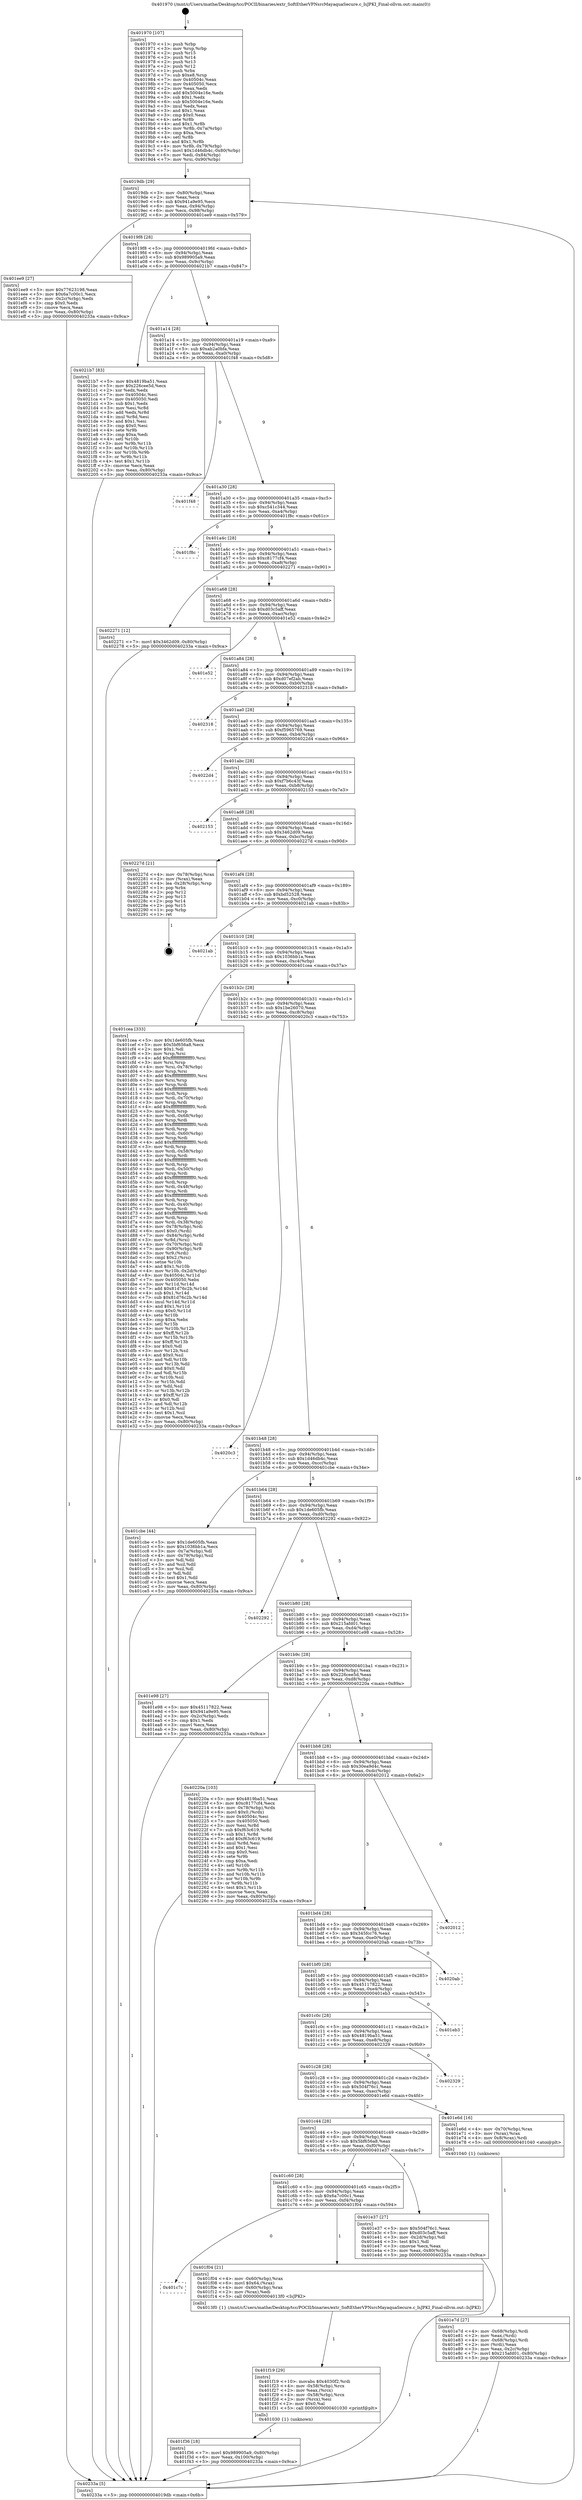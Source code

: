 digraph "0x401970" {
  label = "0x401970 (/mnt/c/Users/mathe/Desktop/tcc/POCII/binaries/extr_SoftEtherVPNsrcMayaquaSecure.c_IsJPKI_Final-ollvm.out::main(0))"
  labelloc = "t"
  node[shape=record]

  Entry [label="",width=0.3,height=0.3,shape=circle,fillcolor=black,style=filled]
  "0x4019db" [label="{
     0x4019db [29]\l
     | [instrs]\l
     &nbsp;&nbsp;0x4019db \<+3\>: mov -0x80(%rbp),%eax\l
     &nbsp;&nbsp;0x4019de \<+2\>: mov %eax,%ecx\l
     &nbsp;&nbsp;0x4019e0 \<+6\>: sub $0x941a9e95,%ecx\l
     &nbsp;&nbsp;0x4019e6 \<+6\>: mov %eax,-0x94(%rbp)\l
     &nbsp;&nbsp;0x4019ec \<+6\>: mov %ecx,-0x98(%rbp)\l
     &nbsp;&nbsp;0x4019f2 \<+6\>: je 0000000000401ee9 \<main+0x579\>\l
  }"]
  "0x401ee9" [label="{
     0x401ee9 [27]\l
     | [instrs]\l
     &nbsp;&nbsp;0x401ee9 \<+5\>: mov $0x77623198,%eax\l
     &nbsp;&nbsp;0x401eee \<+5\>: mov $0x6a7c00c1,%ecx\l
     &nbsp;&nbsp;0x401ef3 \<+3\>: mov -0x2c(%rbp),%edx\l
     &nbsp;&nbsp;0x401ef6 \<+3\>: cmp $0x0,%edx\l
     &nbsp;&nbsp;0x401ef9 \<+3\>: cmove %ecx,%eax\l
     &nbsp;&nbsp;0x401efc \<+3\>: mov %eax,-0x80(%rbp)\l
     &nbsp;&nbsp;0x401eff \<+5\>: jmp 000000000040233a \<main+0x9ca\>\l
  }"]
  "0x4019f8" [label="{
     0x4019f8 [28]\l
     | [instrs]\l
     &nbsp;&nbsp;0x4019f8 \<+5\>: jmp 00000000004019fd \<main+0x8d\>\l
     &nbsp;&nbsp;0x4019fd \<+6\>: mov -0x94(%rbp),%eax\l
     &nbsp;&nbsp;0x401a03 \<+5\>: sub $0x989905a9,%eax\l
     &nbsp;&nbsp;0x401a08 \<+6\>: mov %eax,-0x9c(%rbp)\l
     &nbsp;&nbsp;0x401a0e \<+6\>: je 00000000004021b7 \<main+0x847\>\l
  }"]
  Exit [label="",width=0.3,height=0.3,shape=circle,fillcolor=black,style=filled,peripheries=2]
  "0x4021b7" [label="{
     0x4021b7 [83]\l
     | [instrs]\l
     &nbsp;&nbsp;0x4021b7 \<+5\>: mov $0x4819ba51,%eax\l
     &nbsp;&nbsp;0x4021bc \<+5\>: mov $0x226cee5d,%ecx\l
     &nbsp;&nbsp;0x4021c1 \<+2\>: xor %edx,%edx\l
     &nbsp;&nbsp;0x4021c3 \<+7\>: mov 0x40504c,%esi\l
     &nbsp;&nbsp;0x4021ca \<+7\>: mov 0x405050,%edi\l
     &nbsp;&nbsp;0x4021d1 \<+3\>: sub $0x1,%edx\l
     &nbsp;&nbsp;0x4021d4 \<+3\>: mov %esi,%r8d\l
     &nbsp;&nbsp;0x4021d7 \<+3\>: add %edx,%r8d\l
     &nbsp;&nbsp;0x4021da \<+4\>: imul %r8d,%esi\l
     &nbsp;&nbsp;0x4021de \<+3\>: and $0x1,%esi\l
     &nbsp;&nbsp;0x4021e1 \<+3\>: cmp $0x0,%esi\l
     &nbsp;&nbsp;0x4021e4 \<+4\>: sete %r9b\l
     &nbsp;&nbsp;0x4021e8 \<+3\>: cmp $0xa,%edi\l
     &nbsp;&nbsp;0x4021eb \<+4\>: setl %r10b\l
     &nbsp;&nbsp;0x4021ef \<+3\>: mov %r9b,%r11b\l
     &nbsp;&nbsp;0x4021f2 \<+3\>: and %r10b,%r11b\l
     &nbsp;&nbsp;0x4021f5 \<+3\>: xor %r10b,%r9b\l
     &nbsp;&nbsp;0x4021f8 \<+3\>: or %r9b,%r11b\l
     &nbsp;&nbsp;0x4021fb \<+4\>: test $0x1,%r11b\l
     &nbsp;&nbsp;0x4021ff \<+3\>: cmovne %ecx,%eax\l
     &nbsp;&nbsp;0x402202 \<+3\>: mov %eax,-0x80(%rbp)\l
     &nbsp;&nbsp;0x402205 \<+5\>: jmp 000000000040233a \<main+0x9ca\>\l
  }"]
  "0x401a14" [label="{
     0x401a14 [28]\l
     | [instrs]\l
     &nbsp;&nbsp;0x401a14 \<+5\>: jmp 0000000000401a19 \<main+0xa9\>\l
     &nbsp;&nbsp;0x401a19 \<+6\>: mov -0x94(%rbp),%eax\l
     &nbsp;&nbsp;0x401a1f \<+5\>: sub $0xab2a0bfa,%eax\l
     &nbsp;&nbsp;0x401a24 \<+6\>: mov %eax,-0xa0(%rbp)\l
     &nbsp;&nbsp;0x401a2a \<+6\>: je 0000000000401f48 \<main+0x5d8\>\l
  }"]
  "0x401f36" [label="{
     0x401f36 [18]\l
     | [instrs]\l
     &nbsp;&nbsp;0x401f36 \<+7\>: movl $0x989905a9,-0x80(%rbp)\l
     &nbsp;&nbsp;0x401f3d \<+6\>: mov %eax,-0x100(%rbp)\l
     &nbsp;&nbsp;0x401f43 \<+5\>: jmp 000000000040233a \<main+0x9ca\>\l
  }"]
  "0x401f48" [label="{
     0x401f48\l
  }", style=dashed]
  "0x401a30" [label="{
     0x401a30 [28]\l
     | [instrs]\l
     &nbsp;&nbsp;0x401a30 \<+5\>: jmp 0000000000401a35 \<main+0xc5\>\l
     &nbsp;&nbsp;0x401a35 \<+6\>: mov -0x94(%rbp),%eax\l
     &nbsp;&nbsp;0x401a3b \<+5\>: sub $0xc541c344,%eax\l
     &nbsp;&nbsp;0x401a40 \<+6\>: mov %eax,-0xa4(%rbp)\l
     &nbsp;&nbsp;0x401a46 \<+6\>: je 0000000000401f8c \<main+0x61c\>\l
  }"]
  "0x401f19" [label="{
     0x401f19 [29]\l
     | [instrs]\l
     &nbsp;&nbsp;0x401f19 \<+10\>: movabs $0x4030f2,%rdi\l
     &nbsp;&nbsp;0x401f23 \<+4\>: mov -0x58(%rbp),%rcx\l
     &nbsp;&nbsp;0x401f27 \<+2\>: mov %eax,(%rcx)\l
     &nbsp;&nbsp;0x401f29 \<+4\>: mov -0x58(%rbp),%rcx\l
     &nbsp;&nbsp;0x401f2d \<+2\>: mov (%rcx),%esi\l
     &nbsp;&nbsp;0x401f2f \<+2\>: mov $0x0,%al\l
     &nbsp;&nbsp;0x401f31 \<+5\>: call 0000000000401030 \<printf@plt\>\l
     | [calls]\l
     &nbsp;&nbsp;0x401030 \{1\} (unknown)\l
  }"]
  "0x401f8c" [label="{
     0x401f8c\l
  }", style=dashed]
  "0x401a4c" [label="{
     0x401a4c [28]\l
     | [instrs]\l
     &nbsp;&nbsp;0x401a4c \<+5\>: jmp 0000000000401a51 \<main+0xe1\>\l
     &nbsp;&nbsp;0x401a51 \<+6\>: mov -0x94(%rbp),%eax\l
     &nbsp;&nbsp;0x401a57 \<+5\>: sub $0xc8177cf4,%eax\l
     &nbsp;&nbsp;0x401a5c \<+6\>: mov %eax,-0xa8(%rbp)\l
     &nbsp;&nbsp;0x401a62 \<+6\>: je 0000000000402271 \<main+0x901\>\l
  }"]
  "0x401c7c" [label="{
     0x401c7c\l
  }", style=dashed]
  "0x402271" [label="{
     0x402271 [12]\l
     | [instrs]\l
     &nbsp;&nbsp;0x402271 \<+7\>: movl $0x3462d09,-0x80(%rbp)\l
     &nbsp;&nbsp;0x402278 \<+5\>: jmp 000000000040233a \<main+0x9ca\>\l
  }"]
  "0x401a68" [label="{
     0x401a68 [28]\l
     | [instrs]\l
     &nbsp;&nbsp;0x401a68 \<+5\>: jmp 0000000000401a6d \<main+0xfd\>\l
     &nbsp;&nbsp;0x401a6d \<+6\>: mov -0x94(%rbp),%eax\l
     &nbsp;&nbsp;0x401a73 \<+5\>: sub $0xd03c5aff,%eax\l
     &nbsp;&nbsp;0x401a78 \<+6\>: mov %eax,-0xac(%rbp)\l
     &nbsp;&nbsp;0x401a7e \<+6\>: je 0000000000401e52 \<main+0x4e2\>\l
  }"]
  "0x401f04" [label="{
     0x401f04 [21]\l
     | [instrs]\l
     &nbsp;&nbsp;0x401f04 \<+4\>: mov -0x60(%rbp),%rax\l
     &nbsp;&nbsp;0x401f08 \<+6\>: movl $0x64,(%rax)\l
     &nbsp;&nbsp;0x401f0e \<+4\>: mov -0x60(%rbp),%rax\l
     &nbsp;&nbsp;0x401f12 \<+2\>: mov (%rax),%edi\l
     &nbsp;&nbsp;0x401f14 \<+5\>: call 00000000004013f0 \<IsJPKI\>\l
     | [calls]\l
     &nbsp;&nbsp;0x4013f0 \{1\} (/mnt/c/Users/mathe/Desktop/tcc/POCII/binaries/extr_SoftEtherVPNsrcMayaquaSecure.c_IsJPKI_Final-ollvm.out::IsJPKI)\l
  }"]
  "0x401e52" [label="{
     0x401e52\l
  }", style=dashed]
  "0x401a84" [label="{
     0x401a84 [28]\l
     | [instrs]\l
     &nbsp;&nbsp;0x401a84 \<+5\>: jmp 0000000000401a89 \<main+0x119\>\l
     &nbsp;&nbsp;0x401a89 \<+6\>: mov -0x94(%rbp),%eax\l
     &nbsp;&nbsp;0x401a8f \<+5\>: sub $0xd07ef2ab,%eax\l
     &nbsp;&nbsp;0x401a94 \<+6\>: mov %eax,-0xb0(%rbp)\l
     &nbsp;&nbsp;0x401a9a \<+6\>: je 0000000000402318 \<main+0x9a8\>\l
  }"]
  "0x401e7d" [label="{
     0x401e7d [27]\l
     | [instrs]\l
     &nbsp;&nbsp;0x401e7d \<+4\>: mov -0x68(%rbp),%rdi\l
     &nbsp;&nbsp;0x401e81 \<+2\>: mov %eax,(%rdi)\l
     &nbsp;&nbsp;0x401e83 \<+4\>: mov -0x68(%rbp),%rdi\l
     &nbsp;&nbsp;0x401e87 \<+2\>: mov (%rdi),%eax\l
     &nbsp;&nbsp;0x401e89 \<+3\>: mov %eax,-0x2c(%rbp)\l
     &nbsp;&nbsp;0x401e8c \<+7\>: movl $0x215afd01,-0x80(%rbp)\l
     &nbsp;&nbsp;0x401e93 \<+5\>: jmp 000000000040233a \<main+0x9ca\>\l
  }"]
  "0x402318" [label="{
     0x402318\l
  }", style=dashed]
  "0x401aa0" [label="{
     0x401aa0 [28]\l
     | [instrs]\l
     &nbsp;&nbsp;0x401aa0 \<+5\>: jmp 0000000000401aa5 \<main+0x135\>\l
     &nbsp;&nbsp;0x401aa5 \<+6\>: mov -0x94(%rbp),%eax\l
     &nbsp;&nbsp;0x401aab \<+5\>: sub $0xf5965769,%eax\l
     &nbsp;&nbsp;0x401ab0 \<+6\>: mov %eax,-0xb4(%rbp)\l
     &nbsp;&nbsp;0x401ab6 \<+6\>: je 00000000004022d4 \<main+0x964\>\l
  }"]
  "0x401c60" [label="{
     0x401c60 [28]\l
     | [instrs]\l
     &nbsp;&nbsp;0x401c60 \<+5\>: jmp 0000000000401c65 \<main+0x2f5\>\l
     &nbsp;&nbsp;0x401c65 \<+6\>: mov -0x94(%rbp),%eax\l
     &nbsp;&nbsp;0x401c6b \<+5\>: sub $0x6a7c00c1,%eax\l
     &nbsp;&nbsp;0x401c70 \<+6\>: mov %eax,-0xf4(%rbp)\l
     &nbsp;&nbsp;0x401c76 \<+6\>: je 0000000000401f04 \<main+0x594\>\l
  }"]
  "0x4022d4" [label="{
     0x4022d4\l
  }", style=dashed]
  "0x401abc" [label="{
     0x401abc [28]\l
     | [instrs]\l
     &nbsp;&nbsp;0x401abc \<+5\>: jmp 0000000000401ac1 \<main+0x151\>\l
     &nbsp;&nbsp;0x401ac1 \<+6\>: mov -0x94(%rbp),%eax\l
     &nbsp;&nbsp;0x401ac7 \<+5\>: sub $0xf7b6c43f,%eax\l
     &nbsp;&nbsp;0x401acc \<+6\>: mov %eax,-0xb8(%rbp)\l
     &nbsp;&nbsp;0x401ad2 \<+6\>: je 0000000000402153 \<main+0x7e3\>\l
  }"]
  "0x401e37" [label="{
     0x401e37 [27]\l
     | [instrs]\l
     &nbsp;&nbsp;0x401e37 \<+5\>: mov $0x504f76c1,%eax\l
     &nbsp;&nbsp;0x401e3c \<+5\>: mov $0xd03c5aff,%ecx\l
     &nbsp;&nbsp;0x401e41 \<+3\>: mov -0x2d(%rbp),%dl\l
     &nbsp;&nbsp;0x401e44 \<+3\>: test $0x1,%dl\l
     &nbsp;&nbsp;0x401e47 \<+3\>: cmovne %ecx,%eax\l
     &nbsp;&nbsp;0x401e4a \<+3\>: mov %eax,-0x80(%rbp)\l
     &nbsp;&nbsp;0x401e4d \<+5\>: jmp 000000000040233a \<main+0x9ca\>\l
  }"]
  "0x402153" [label="{
     0x402153\l
  }", style=dashed]
  "0x401ad8" [label="{
     0x401ad8 [28]\l
     | [instrs]\l
     &nbsp;&nbsp;0x401ad8 \<+5\>: jmp 0000000000401add \<main+0x16d\>\l
     &nbsp;&nbsp;0x401add \<+6\>: mov -0x94(%rbp),%eax\l
     &nbsp;&nbsp;0x401ae3 \<+5\>: sub $0x3462d09,%eax\l
     &nbsp;&nbsp;0x401ae8 \<+6\>: mov %eax,-0xbc(%rbp)\l
     &nbsp;&nbsp;0x401aee \<+6\>: je 000000000040227d \<main+0x90d\>\l
  }"]
  "0x401c44" [label="{
     0x401c44 [28]\l
     | [instrs]\l
     &nbsp;&nbsp;0x401c44 \<+5\>: jmp 0000000000401c49 \<main+0x2d9\>\l
     &nbsp;&nbsp;0x401c49 \<+6\>: mov -0x94(%rbp),%eax\l
     &nbsp;&nbsp;0x401c4f \<+5\>: sub $0x5bf656a8,%eax\l
     &nbsp;&nbsp;0x401c54 \<+6\>: mov %eax,-0xf0(%rbp)\l
     &nbsp;&nbsp;0x401c5a \<+6\>: je 0000000000401e37 \<main+0x4c7\>\l
  }"]
  "0x40227d" [label="{
     0x40227d [21]\l
     | [instrs]\l
     &nbsp;&nbsp;0x40227d \<+4\>: mov -0x78(%rbp),%rax\l
     &nbsp;&nbsp;0x402281 \<+2\>: mov (%rax),%eax\l
     &nbsp;&nbsp;0x402283 \<+4\>: lea -0x28(%rbp),%rsp\l
     &nbsp;&nbsp;0x402287 \<+1\>: pop %rbx\l
     &nbsp;&nbsp;0x402288 \<+2\>: pop %r12\l
     &nbsp;&nbsp;0x40228a \<+2\>: pop %r13\l
     &nbsp;&nbsp;0x40228c \<+2\>: pop %r14\l
     &nbsp;&nbsp;0x40228e \<+2\>: pop %r15\l
     &nbsp;&nbsp;0x402290 \<+1\>: pop %rbp\l
     &nbsp;&nbsp;0x402291 \<+1\>: ret\l
  }"]
  "0x401af4" [label="{
     0x401af4 [28]\l
     | [instrs]\l
     &nbsp;&nbsp;0x401af4 \<+5\>: jmp 0000000000401af9 \<main+0x189\>\l
     &nbsp;&nbsp;0x401af9 \<+6\>: mov -0x94(%rbp),%eax\l
     &nbsp;&nbsp;0x401aff \<+5\>: sub $0xbd52528,%eax\l
     &nbsp;&nbsp;0x401b04 \<+6\>: mov %eax,-0xc0(%rbp)\l
     &nbsp;&nbsp;0x401b0a \<+6\>: je 00000000004021ab \<main+0x83b\>\l
  }"]
  "0x401e6d" [label="{
     0x401e6d [16]\l
     | [instrs]\l
     &nbsp;&nbsp;0x401e6d \<+4\>: mov -0x70(%rbp),%rax\l
     &nbsp;&nbsp;0x401e71 \<+3\>: mov (%rax),%rax\l
     &nbsp;&nbsp;0x401e74 \<+4\>: mov 0x8(%rax),%rdi\l
     &nbsp;&nbsp;0x401e78 \<+5\>: call 0000000000401040 \<atoi@plt\>\l
     | [calls]\l
     &nbsp;&nbsp;0x401040 \{1\} (unknown)\l
  }"]
  "0x4021ab" [label="{
     0x4021ab\l
  }", style=dashed]
  "0x401b10" [label="{
     0x401b10 [28]\l
     | [instrs]\l
     &nbsp;&nbsp;0x401b10 \<+5\>: jmp 0000000000401b15 \<main+0x1a5\>\l
     &nbsp;&nbsp;0x401b15 \<+6\>: mov -0x94(%rbp),%eax\l
     &nbsp;&nbsp;0x401b1b \<+5\>: sub $0x1036bb1a,%eax\l
     &nbsp;&nbsp;0x401b20 \<+6\>: mov %eax,-0xc4(%rbp)\l
     &nbsp;&nbsp;0x401b26 \<+6\>: je 0000000000401cea \<main+0x37a\>\l
  }"]
  "0x401c28" [label="{
     0x401c28 [28]\l
     | [instrs]\l
     &nbsp;&nbsp;0x401c28 \<+5\>: jmp 0000000000401c2d \<main+0x2bd\>\l
     &nbsp;&nbsp;0x401c2d \<+6\>: mov -0x94(%rbp),%eax\l
     &nbsp;&nbsp;0x401c33 \<+5\>: sub $0x504f76c1,%eax\l
     &nbsp;&nbsp;0x401c38 \<+6\>: mov %eax,-0xec(%rbp)\l
     &nbsp;&nbsp;0x401c3e \<+6\>: je 0000000000401e6d \<main+0x4fd\>\l
  }"]
  "0x401cea" [label="{
     0x401cea [333]\l
     | [instrs]\l
     &nbsp;&nbsp;0x401cea \<+5\>: mov $0x1de605fb,%eax\l
     &nbsp;&nbsp;0x401cef \<+5\>: mov $0x5bf656a8,%ecx\l
     &nbsp;&nbsp;0x401cf4 \<+2\>: mov $0x1,%dl\l
     &nbsp;&nbsp;0x401cf6 \<+3\>: mov %rsp,%rsi\l
     &nbsp;&nbsp;0x401cf9 \<+4\>: add $0xfffffffffffffff0,%rsi\l
     &nbsp;&nbsp;0x401cfd \<+3\>: mov %rsi,%rsp\l
     &nbsp;&nbsp;0x401d00 \<+4\>: mov %rsi,-0x78(%rbp)\l
     &nbsp;&nbsp;0x401d04 \<+3\>: mov %rsp,%rsi\l
     &nbsp;&nbsp;0x401d07 \<+4\>: add $0xfffffffffffffff0,%rsi\l
     &nbsp;&nbsp;0x401d0b \<+3\>: mov %rsi,%rsp\l
     &nbsp;&nbsp;0x401d0e \<+3\>: mov %rsp,%rdi\l
     &nbsp;&nbsp;0x401d11 \<+4\>: add $0xfffffffffffffff0,%rdi\l
     &nbsp;&nbsp;0x401d15 \<+3\>: mov %rdi,%rsp\l
     &nbsp;&nbsp;0x401d18 \<+4\>: mov %rdi,-0x70(%rbp)\l
     &nbsp;&nbsp;0x401d1c \<+3\>: mov %rsp,%rdi\l
     &nbsp;&nbsp;0x401d1f \<+4\>: add $0xfffffffffffffff0,%rdi\l
     &nbsp;&nbsp;0x401d23 \<+3\>: mov %rdi,%rsp\l
     &nbsp;&nbsp;0x401d26 \<+4\>: mov %rdi,-0x68(%rbp)\l
     &nbsp;&nbsp;0x401d2a \<+3\>: mov %rsp,%rdi\l
     &nbsp;&nbsp;0x401d2d \<+4\>: add $0xfffffffffffffff0,%rdi\l
     &nbsp;&nbsp;0x401d31 \<+3\>: mov %rdi,%rsp\l
     &nbsp;&nbsp;0x401d34 \<+4\>: mov %rdi,-0x60(%rbp)\l
     &nbsp;&nbsp;0x401d38 \<+3\>: mov %rsp,%rdi\l
     &nbsp;&nbsp;0x401d3b \<+4\>: add $0xfffffffffffffff0,%rdi\l
     &nbsp;&nbsp;0x401d3f \<+3\>: mov %rdi,%rsp\l
     &nbsp;&nbsp;0x401d42 \<+4\>: mov %rdi,-0x58(%rbp)\l
     &nbsp;&nbsp;0x401d46 \<+3\>: mov %rsp,%rdi\l
     &nbsp;&nbsp;0x401d49 \<+4\>: add $0xfffffffffffffff0,%rdi\l
     &nbsp;&nbsp;0x401d4d \<+3\>: mov %rdi,%rsp\l
     &nbsp;&nbsp;0x401d50 \<+4\>: mov %rdi,-0x50(%rbp)\l
     &nbsp;&nbsp;0x401d54 \<+3\>: mov %rsp,%rdi\l
     &nbsp;&nbsp;0x401d57 \<+4\>: add $0xfffffffffffffff0,%rdi\l
     &nbsp;&nbsp;0x401d5b \<+3\>: mov %rdi,%rsp\l
     &nbsp;&nbsp;0x401d5e \<+4\>: mov %rdi,-0x48(%rbp)\l
     &nbsp;&nbsp;0x401d62 \<+3\>: mov %rsp,%rdi\l
     &nbsp;&nbsp;0x401d65 \<+4\>: add $0xfffffffffffffff0,%rdi\l
     &nbsp;&nbsp;0x401d69 \<+3\>: mov %rdi,%rsp\l
     &nbsp;&nbsp;0x401d6c \<+4\>: mov %rdi,-0x40(%rbp)\l
     &nbsp;&nbsp;0x401d70 \<+3\>: mov %rsp,%rdi\l
     &nbsp;&nbsp;0x401d73 \<+4\>: add $0xfffffffffffffff0,%rdi\l
     &nbsp;&nbsp;0x401d77 \<+3\>: mov %rdi,%rsp\l
     &nbsp;&nbsp;0x401d7a \<+4\>: mov %rdi,-0x38(%rbp)\l
     &nbsp;&nbsp;0x401d7e \<+4\>: mov -0x78(%rbp),%rdi\l
     &nbsp;&nbsp;0x401d82 \<+6\>: movl $0x0,(%rdi)\l
     &nbsp;&nbsp;0x401d88 \<+7\>: mov -0x84(%rbp),%r8d\l
     &nbsp;&nbsp;0x401d8f \<+3\>: mov %r8d,(%rsi)\l
     &nbsp;&nbsp;0x401d92 \<+4\>: mov -0x70(%rbp),%rdi\l
     &nbsp;&nbsp;0x401d96 \<+7\>: mov -0x90(%rbp),%r9\l
     &nbsp;&nbsp;0x401d9d \<+3\>: mov %r9,(%rdi)\l
     &nbsp;&nbsp;0x401da0 \<+3\>: cmpl $0x2,(%rsi)\l
     &nbsp;&nbsp;0x401da3 \<+4\>: setne %r10b\l
     &nbsp;&nbsp;0x401da7 \<+4\>: and $0x1,%r10b\l
     &nbsp;&nbsp;0x401dab \<+4\>: mov %r10b,-0x2d(%rbp)\l
     &nbsp;&nbsp;0x401daf \<+8\>: mov 0x40504c,%r11d\l
     &nbsp;&nbsp;0x401db7 \<+7\>: mov 0x405050,%ebx\l
     &nbsp;&nbsp;0x401dbe \<+3\>: mov %r11d,%r14d\l
     &nbsp;&nbsp;0x401dc1 \<+7\>: add $0x81d76c2b,%r14d\l
     &nbsp;&nbsp;0x401dc8 \<+4\>: sub $0x1,%r14d\l
     &nbsp;&nbsp;0x401dcc \<+7\>: sub $0x81d76c2b,%r14d\l
     &nbsp;&nbsp;0x401dd3 \<+4\>: imul %r14d,%r11d\l
     &nbsp;&nbsp;0x401dd7 \<+4\>: and $0x1,%r11d\l
     &nbsp;&nbsp;0x401ddb \<+4\>: cmp $0x0,%r11d\l
     &nbsp;&nbsp;0x401ddf \<+4\>: sete %r10b\l
     &nbsp;&nbsp;0x401de3 \<+3\>: cmp $0xa,%ebx\l
     &nbsp;&nbsp;0x401de6 \<+4\>: setl %r15b\l
     &nbsp;&nbsp;0x401dea \<+3\>: mov %r10b,%r12b\l
     &nbsp;&nbsp;0x401ded \<+4\>: xor $0xff,%r12b\l
     &nbsp;&nbsp;0x401df1 \<+3\>: mov %r15b,%r13b\l
     &nbsp;&nbsp;0x401df4 \<+4\>: xor $0xff,%r13b\l
     &nbsp;&nbsp;0x401df8 \<+3\>: xor $0x0,%dl\l
     &nbsp;&nbsp;0x401dfb \<+3\>: mov %r12b,%sil\l
     &nbsp;&nbsp;0x401dfe \<+4\>: and $0x0,%sil\l
     &nbsp;&nbsp;0x401e02 \<+3\>: and %dl,%r10b\l
     &nbsp;&nbsp;0x401e05 \<+3\>: mov %r13b,%dil\l
     &nbsp;&nbsp;0x401e08 \<+4\>: and $0x0,%dil\l
     &nbsp;&nbsp;0x401e0c \<+3\>: and %dl,%r15b\l
     &nbsp;&nbsp;0x401e0f \<+3\>: or %r10b,%sil\l
     &nbsp;&nbsp;0x401e12 \<+3\>: or %r15b,%dil\l
     &nbsp;&nbsp;0x401e15 \<+3\>: xor %dil,%sil\l
     &nbsp;&nbsp;0x401e18 \<+3\>: or %r13b,%r12b\l
     &nbsp;&nbsp;0x401e1b \<+4\>: xor $0xff,%r12b\l
     &nbsp;&nbsp;0x401e1f \<+3\>: or $0x0,%dl\l
     &nbsp;&nbsp;0x401e22 \<+3\>: and %dl,%r12b\l
     &nbsp;&nbsp;0x401e25 \<+3\>: or %r12b,%sil\l
     &nbsp;&nbsp;0x401e28 \<+4\>: test $0x1,%sil\l
     &nbsp;&nbsp;0x401e2c \<+3\>: cmovne %ecx,%eax\l
     &nbsp;&nbsp;0x401e2f \<+3\>: mov %eax,-0x80(%rbp)\l
     &nbsp;&nbsp;0x401e32 \<+5\>: jmp 000000000040233a \<main+0x9ca\>\l
  }"]
  "0x401b2c" [label="{
     0x401b2c [28]\l
     | [instrs]\l
     &nbsp;&nbsp;0x401b2c \<+5\>: jmp 0000000000401b31 \<main+0x1c1\>\l
     &nbsp;&nbsp;0x401b31 \<+6\>: mov -0x94(%rbp),%eax\l
     &nbsp;&nbsp;0x401b37 \<+5\>: sub $0x1be26070,%eax\l
     &nbsp;&nbsp;0x401b3c \<+6\>: mov %eax,-0xc8(%rbp)\l
     &nbsp;&nbsp;0x401b42 \<+6\>: je 00000000004020c3 \<main+0x753\>\l
  }"]
  "0x402329" [label="{
     0x402329\l
  }", style=dashed]
  "0x4020c3" [label="{
     0x4020c3\l
  }", style=dashed]
  "0x401b48" [label="{
     0x401b48 [28]\l
     | [instrs]\l
     &nbsp;&nbsp;0x401b48 \<+5\>: jmp 0000000000401b4d \<main+0x1dd\>\l
     &nbsp;&nbsp;0x401b4d \<+6\>: mov -0x94(%rbp),%eax\l
     &nbsp;&nbsp;0x401b53 \<+5\>: sub $0x1d46db4c,%eax\l
     &nbsp;&nbsp;0x401b58 \<+6\>: mov %eax,-0xcc(%rbp)\l
     &nbsp;&nbsp;0x401b5e \<+6\>: je 0000000000401cbe \<main+0x34e\>\l
  }"]
  "0x401c0c" [label="{
     0x401c0c [28]\l
     | [instrs]\l
     &nbsp;&nbsp;0x401c0c \<+5\>: jmp 0000000000401c11 \<main+0x2a1\>\l
     &nbsp;&nbsp;0x401c11 \<+6\>: mov -0x94(%rbp),%eax\l
     &nbsp;&nbsp;0x401c17 \<+5\>: sub $0x4819ba51,%eax\l
     &nbsp;&nbsp;0x401c1c \<+6\>: mov %eax,-0xe8(%rbp)\l
     &nbsp;&nbsp;0x401c22 \<+6\>: je 0000000000402329 \<main+0x9b9\>\l
  }"]
  "0x401cbe" [label="{
     0x401cbe [44]\l
     | [instrs]\l
     &nbsp;&nbsp;0x401cbe \<+5\>: mov $0x1de605fb,%eax\l
     &nbsp;&nbsp;0x401cc3 \<+5\>: mov $0x1036bb1a,%ecx\l
     &nbsp;&nbsp;0x401cc8 \<+3\>: mov -0x7a(%rbp),%dl\l
     &nbsp;&nbsp;0x401ccb \<+4\>: mov -0x79(%rbp),%sil\l
     &nbsp;&nbsp;0x401ccf \<+3\>: mov %dl,%dil\l
     &nbsp;&nbsp;0x401cd2 \<+3\>: and %sil,%dil\l
     &nbsp;&nbsp;0x401cd5 \<+3\>: xor %sil,%dl\l
     &nbsp;&nbsp;0x401cd8 \<+3\>: or %dl,%dil\l
     &nbsp;&nbsp;0x401cdb \<+4\>: test $0x1,%dil\l
     &nbsp;&nbsp;0x401cdf \<+3\>: cmovne %ecx,%eax\l
     &nbsp;&nbsp;0x401ce2 \<+3\>: mov %eax,-0x80(%rbp)\l
     &nbsp;&nbsp;0x401ce5 \<+5\>: jmp 000000000040233a \<main+0x9ca\>\l
  }"]
  "0x401b64" [label="{
     0x401b64 [28]\l
     | [instrs]\l
     &nbsp;&nbsp;0x401b64 \<+5\>: jmp 0000000000401b69 \<main+0x1f9\>\l
     &nbsp;&nbsp;0x401b69 \<+6\>: mov -0x94(%rbp),%eax\l
     &nbsp;&nbsp;0x401b6f \<+5\>: sub $0x1de605fb,%eax\l
     &nbsp;&nbsp;0x401b74 \<+6\>: mov %eax,-0xd0(%rbp)\l
     &nbsp;&nbsp;0x401b7a \<+6\>: je 0000000000402292 \<main+0x922\>\l
  }"]
  "0x40233a" [label="{
     0x40233a [5]\l
     | [instrs]\l
     &nbsp;&nbsp;0x40233a \<+5\>: jmp 00000000004019db \<main+0x6b\>\l
  }"]
  "0x401970" [label="{
     0x401970 [107]\l
     | [instrs]\l
     &nbsp;&nbsp;0x401970 \<+1\>: push %rbp\l
     &nbsp;&nbsp;0x401971 \<+3\>: mov %rsp,%rbp\l
     &nbsp;&nbsp;0x401974 \<+2\>: push %r15\l
     &nbsp;&nbsp;0x401976 \<+2\>: push %r14\l
     &nbsp;&nbsp;0x401978 \<+2\>: push %r13\l
     &nbsp;&nbsp;0x40197a \<+2\>: push %r12\l
     &nbsp;&nbsp;0x40197c \<+1\>: push %rbx\l
     &nbsp;&nbsp;0x40197d \<+7\>: sub $0xe8,%rsp\l
     &nbsp;&nbsp;0x401984 \<+7\>: mov 0x40504c,%eax\l
     &nbsp;&nbsp;0x40198b \<+7\>: mov 0x405050,%ecx\l
     &nbsp;&nbsp;0x401992 \<+2\>: mov %eax,%edx\l
     &nbsp;&nbsp;0x401994 \<+6\>: add $0x5004e16e,%edx\l
     &nbsp;&nbsp;0x40199a \<+3\>: sub $0x1,%edx\l
     &nbsp;&nbsp;0x40199d \<+6\>: sub $0x5004e16e,%edx\l
     &nbsp;&nbsp;0x4019a3 \<+3\>: imul %edx,%eax\l
     &nbsp;&nbsp;0x4019a6 \<+3\>: and $0x1,%eax\l
     &nbsp;&nbsp;0x4019a9 \<+3\>: cmp $0x0,%eax\l
     &nbsp;&nbsp;0x4019ac \<+4\>: sete %r8b\l
     &nbsp;&nbsp;0x4019b0 \<+4\>: and $0x1,%r8b\l
     &nbsp;&nbsp;0x4019b4 \<+4\>: mov %r8b,-0x7a(%rbp)\l
     &nbsp;&nbsp;0x4019b8 \<+3\>: cmp $0xa,%ecx\l
     &nbsp;&nbsp;0x4019bb \<+4\>: setl %r8b\l
     &nbsp;&nbsp;0x4019bf \<+4\>: and $0x1,%r8b\l
     &nbsp;&nbsp;0x4019c3 \<+4\>: mov %r8b,-0x79(%rbp)\l
     &nbsp;&nbsp;0x4019c7 \<+7\>: movl $0x1d46db4c,-0x80(%rbp)\l
     &nbsp;&nbsp;0x4019ce \<+6\>: mov %edi,-0x84(%rbp)\l
     &nbsp;&nbsp;0x4019d4 \<+7\>: mov %rsi,-0x90(%rbp)\l
  }"]
  "0x401eb3" [label="{
     0x401eb3\l
  }", style=dashed]
  "0x401bf0" [label="{
     0x401bf0 [28]\l
     | [instrs]\l
     &nbsp;&nbsp;0x401bf0 \<+5\>: jmp 0000000000401bf5 \<main+0x285\>\l
     &nbsp;&nbsp;0x401bf5 \<+6\>: mov -0x94(%rbp),%eax\l
     &nbsp;&nbsp;0x401bfb \<+5\>: sub $0x45117822,%eax\l
     &nbsp;&nbsp;0x401c00 \<+6\>: mov %eax,-0xe4(%rbp)\l
     &nbsp;&nbsp;0x401c06 \<+6\>: je 0000000000401eb3 \<main+0x543\>\l
  }"]
  "0x402292" [label="{
     0x402292\l
  }", style=dashed]
  "0x401b80" [label="{
     0x401b80 [28]\l
     | [instrs]\l
     &nbsp;&nbsp;0x401b80 \<+5\>: jmp 0000000000401b85 \<main+0x215\>\l
     &nbsp;&nbsp;0x401b85 \<+6\>: mov -0x94(%rbp),%eax\l
     &nbsp;&nbsp;0x401b8b \<+5\>: sub $0x215afd01,%eax\l
     &nbsp;&nbsp;0x401b90 \<+6\>: mov %eax,-0xd4(%rbp)\l
     &nbsp;&nbsp;0x401b96 \<+6\>: je 0000000000401e98 \<main+0x528\>\l
  }"]
  "0x4020ab" [label="{
     0x4020ab\l
  }", style=dashed]
  "0x401e98" [label="{
     0x401e98 [27]\l
     | [instrs]\l
     &nbsp;&nbsp;0x401e98 \<+5\>: mov $0x45117822,%eax\l
     &nbsp;&nbsp;0x401e9d \<+5\>: mov $0x941a9e95,%ecx\l
     &nbsp;&nbsp;0x401ea2 \<+3\>: mov -0x2c(%rbp),%edx\l
     &nbsp;&nbsp;0x401ea5 \<+3\>: cmp $0x1,%edx\l
     &nbsp;&nbsp;0x401ea8 \<+3\>: cmovl %ecx,%eax\l
     &nbsp;&nbsp;0x401eab \<+3\>: mov %eax,-0x80(%rbp)\l
     &nbsp;&nbsp;0x401eae \<+5\>: jmp 000000000040233a \<main+0x9ca\>\l
  }"]
  "0x401b9c" [label="{
     0x401b9c [28]\l
     | [instrs]\l
     &nbsp;&nbsp;0x401b9c \<+5\>: jmp 0000000000401ba1 \<main+0x231\>\l
     &nbsp;&nbsp;0x401ba1 \<+6\>: mov -0x94(%rbp),%eax\l
     &nbsp;&nbsp;0x401ba7 \<+5\>: sub $0x226cee5d,%eax\l
     &nbsp;&nbsp;0x401bac \<+6\>: mov %eax,-0xd8(%rbp)\l
     &nbsp;&nbsp;0x401bb2 \<+6\>: je 000000000040220a \<main+0x89a\>\l
  }"]
  "0x401bd4" [label="{
     0x401bd4 [28]\l
     | [instrs]\l
     &nbsp;&nbsp;0x401bd4 \<+5\>: jmp 0000000000401bd9 \<main+0x269\>\l
     &nbsp;&nbsp;0x401bd9 \<+6\>: mov -0x94(%rbp),%eax\l
     &nbsp;&nbsp;0x401bdf \<+5\>: sub $0x345fcc76,%eax\l
     &nbsp;&nbsp;0x401be4 \<+6\>: mov %eax,-0xe0(%rbp)\l
     &nbsp;&nbsp;0x401bea \<+6\>: je 00000000004020ab \<main+0x73b\>\l
  }"]
  "0x40220a" [label="{
     0x40220a [103]\l
     | [instrs]\l
     &nbsp;&nbsp;0x40220a \<+5\>: mov $0x4819ba51,%eax\l
     &nbsp;&nbsp;0x40220f \<+5\>: mov $0xc8177cf4,%ecx\l
     &nbsp;&nbsp;0x402214 \<+4\>: mov -0x78(%rbp),%rdx\l
     &nbsp;&nbsp;0x402218 \<+6\>: movl $0x0,(%rdx)\l
     &nbsp;&nbsp;0x40221e \<+7\>: mov 0x40504c,%esi\l
     &nbsp;&nbsp;0x402225 \<+7\>: mov 0x405050,%edi\l
     &nbsp;&nbsp;0x40222c \<+3\>: mov %esi,%r8d\l
     &nbsp;&nbsp;0x40222f \<+7\>: sub $0xf63c619,%r8d\l
     &nbsp;&nbsp;0x402236 \<+4\>: sub $0x1,%r8d\l
     &nbsp;&nbsp;0x40223a \<+7\>: add $0xf63c619,%r8d\l
     &nbsp;&nbsp;0x402241 \<+4\>: imul %r8d,%esi\l
     &nbsp;&nbsp;0x402245 \<+3\>: and $0x1,%esi\l
     &nbsp;&nbsp;0x402248 \<+3\>: cmp $0x0,%esi\l
     &nbsp;&nbsp;0x40224b \<+4\>: sete %r9b\l
     &nbsp;&nbsp;0x40224f \<+3\>: cmp $0xa,%edi\l
     &nbsp;&nbsp;0x402252 \<+4\>: setl %r10b\l
     &nbsp;&nbsp;0x402256 \<+3\>: mov %r9b,%r11b\l
     &nbsp;&nbsp;0x402259 \<+3\>: and %r10b,%r11b\l
     &nbsp;&nbsp;0x40225c \<+3\>: xor %r10b,%r9b\l
     &nbsp;&nbsp;0x40225f \<+3\>: or %r9b,%r11b\l
     &nbsp;&nbsp;0x402262 \<+4\>: test $0x1,%r11b\l
     &nbsp;&nbsp;0x402266 \<+3\>: cmovne %ecx,%eax\l
     &nbsp;&nbsp;0x402269 \<+3\>: mov %eax,-0x80(%rbp)\l
     &nbsp;&nbsp;0x40226c \<+5\>: jmp 000000000040233a \<main+0x9ca\>\l
  }"]
  "0x401bb8" [label="{
     0x401bb8 [28]\l
     | [instrs]\l
     &nbsp;&nbsp;0x401bb8 \<+5\>: jmp 0000000000401bbd \<main+0x24d\>\l
     &nbsp;&nbsp;0x401bbd \<+6\>: mov -0x94(%rbp),%eax\l
     &nbsp;&nbsp;0x401bc3 \<+5\>: sub $0x30ea9d4c,%eax\l
     &nbsp;&nbsp;0x401bc8 \<+6\>: mov %eax,-0xdc(%rbp)\l
     &nbsp;&nbsp;0x401bce \<+6\>: je 0000000000402012 \<main+0x6a2\>\l
  }"]
  "0x402012" [label="{
     0x402012\l
  }", style=dashed]
  Entry -> "0x401970" [label=" 1"]
  "0x4019db" -> "0x401ee9" [label=" 1"]
  "0x4019db" -> "0x4019f8" [label=" 10"]
  "0x40227d" -> Exit [label=" 1"]
  "0x4019f8" -> "0x4021b7" [label=" 1"]
  "0x4019f8" -> "0x401a14" [label=" 9"]
  "0x402271" -> "0x40233a" [label=" 1"]
  "0x401a14" -> "0x401f48" [label=" 0"]
  "0x401a14" -> "0x401a30" [label=" 9"]
  "0x40220a" -> "0x40233a" [label=" 1"]
  "0x401a30" -> "0x401f8c" [label=" 0"]
  "0x401a30" -> "0x401a4c" [label=" 9"]
  "0x4021b7" -> "0x40233a" [label=" 1"]
  "0x401a4c" -> "0x402271" [label=" 1"]
  "0x401a4c" -> "0x401a68" [label=" 8"]
  "0x401f36" -> "0x40233a" [label=" 1"]
  "0x401a68" -> "0x401e52" [label=" 0"]
  "0x401a68" -> "0x401a84" [label=" 8"]
  "0x401f19" -> "0x401f36" [label=" 1"]
  "0x401a84" -> "0x402318" [label=" 0"]
  "0x401a84" -> "0x401aa0" [label=" 8"]
  "0x401c60" -> "0x401c7c" [label=" 0"]
  "0x401aa0" -> "0x4022d4" [label=" 0"]
  "0x401aa0" -> "0x401abc" [label=" 8"]
  "0x401c60" -> "0x401f04" [label=" 1"]
  "0x401abc" -> "0x402153" [label=" 0"]
  "0x401abc" -> "0x401ad8" [label=" 8"]
  "0x401f04" -> "0x401f19" [label=" 1"]
  "0x401ad8" -> "0x40227d" [label=" 1"]
  "0x401ad8" -> "0x401af4" [label=" 7"]
  "0x401e98" -> "0x40233a" [label=" 1"]
  "0x401af4" -> "0x4021ab" [label=" 0"]
  "0x401af4" -> "0x401b10" [label=" 7"]
  "0x401e7d" -> "0x40233a" [label=" 1"]
  "0x401b10" -> "0x401cea" [label=" 1"]
  "0x401b10" -> "0x401b2c" [label=" 6"]
  "0x401e37" -> "0x40233a" [label=" 1"]
  "0x401b2c" -> "0x4020c3" [label=" 0"]
  "0x401b2c" -> "0x401b48" [label=" 6"]
  "0x401c44" -> "0x401c60" [label=" 1"]
  "0x401b48" -> "0x401cbe" [label=" 1"]
  "0x401b48" -> "0x401b64" [label=" 5"]
  "0x401cbe" -> "0x40233a" [label=" 1"]
  "0x401970" -> "0x4019db" [label=" 1"]
  "0x40233a" -> "0x4019db" [label=" 10"]
  "0x401ee9" -> "0x40233a" [label=" 1"]
  "0x401cea" -> "0x40233a" [label=" 1"]
  "0x401c28" -> "0x401c44" [label=" 2"]
  "0x401b64" -> "0x402292" [label=" 0"]
  "0x401b64" -> "0x401b80" [label=" 5"]
  "0x401e6d" -> "0x401e7d" [label=" 1"]
  "0x401b80" -> "0x401e98" [label=" 1"]
  "0x401b80" -> "0x401b9c" [label=" 4"]
  "0x401c0c" -> "0x401c28" [label=" 3"]
  "0x401b9c" -> "0x40220a" [label=" 1"]
  "0x401b9c" -> "0x401bb8" [label=" 3"]
  "0x401c44" -> "0x401e37" [label=" 1"]
  "0x401bb8" -> "0x402012" [label=" 0"]
  "0x401bb8" -> "0x401bd4" [label=" 3"]
  "0x401c0c" -> "0x402329" [label=" 0"]
  "0x401bd4" -> "0x4020ab" [label=" 0"]
  "0x401bd4" -> "0x401bf0" [label=" 3"]
  "0x401c28" -> "0x401e6d" [label=" 1"]
  "0x401bf0" -> "0x401eb3" [label=" 0"]
  "0x401bf0" -> "0x401c0c" [label=" 3"]
}
